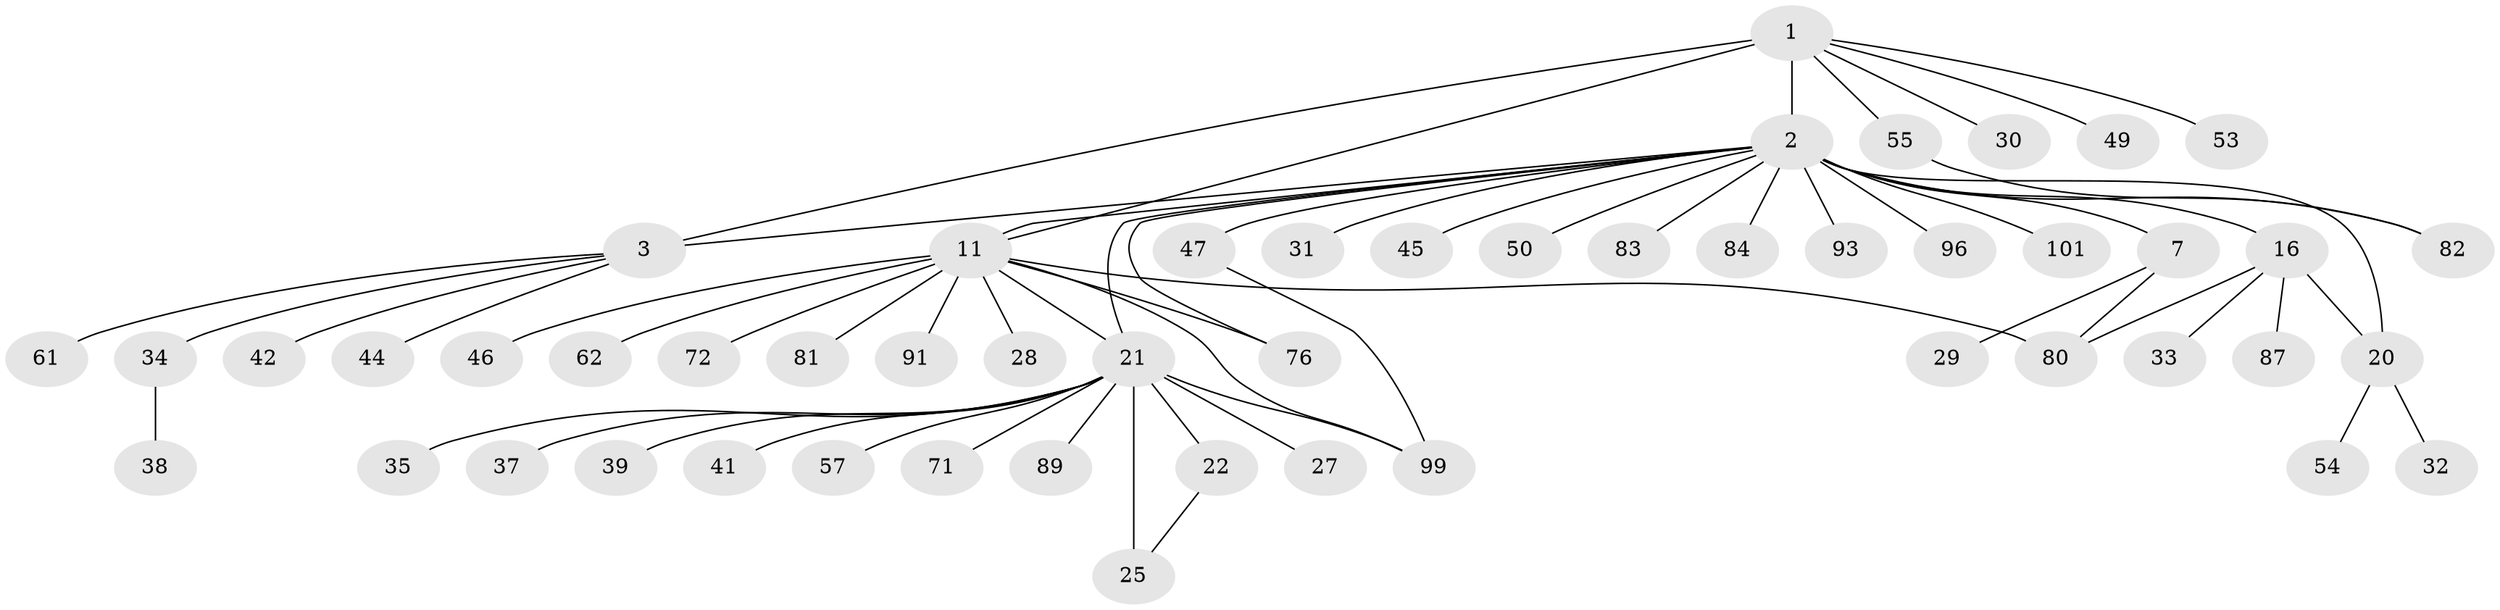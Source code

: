 // original degree distribution, {4: 0.04854368932038835, 10: 0.02912621359223301, 8: 0.04854368932038835, 7: 0.04854368932038835, 6: 0.038834951456310676, 5: 0.009708737864077669, 12: 0.009708737864077669, 11: 0.019417475728155338, 1: 0.5533980582524272, 2: 0.14563106796116504, 3: 0.04854368932038835}
// Generated by graph-tools (version 1.1) at 2025/15/03/09/25 04:15:48]
// undirected, 51 vertices, 61 edges
graph export_dot {
graph [start="1"]
  node [color=gray90,style=filled];
  1 [super="+4"];
  2 [super="+40+6+17"];
  3;
  7 [super="+9+78"];
  11 [super="+15+12+13"];
  16 [super="+51+67+65+18"];
  20;
  21 [super="+23+24+59+88"];
  22;
  25;
  27;
  28;
  29;
  30 [super="+43"];
  31;
  32;
  33 [super="+52"];
  34 [super="+60"];
  35 [super="+64+97"];
  37;
  38;
  39;
  41;
  42;
  44;
  45 [super="+98"];
  46;
  47;
  49;
  50;
  53 [super="+75"];
  54;
  55 [super="+92"];
  57;
  61;
  62;
  71 [super="+86"];
  72 [super="+85"];
  76;
  80 [super="+90"];
  81;
  82;
  83;
  84;
  87;
  89;
  91;
  93;
  96;
  99 [super="+100"];
  101;
  1 -- 2 [weight=4];
  1 -- 3 [weight=3];
  1 -- 49;
  1 -- 53;
  1 -- 55;
  1 -- 30;
  1 -- 11;
  2 -- 3;
  2 -- 76;
  2 -- 101;
  2 -- 21 [weight=3];
  2 -- 96;
  2 -- 7 [weight=6];
  2 -- 45;
  2 -- 47;
  2 -- 16 [weight=4];
  2 -- 83;
  2 -- 84;
  2 -- 20 [weight=2];
  2 -- 93;
  2 -- 31;
  2 -- 11 [weight=2];
  2 -- 82;
  2 -- 50;
  3 -- 34;
  3 -- 42;
  3 -- 44;
  3 -- 61;
  7 -- 29;
  7 -- 80;
  11 -- 72;
  11 -- 46;
  11 -- 21;
  11 -- 91;
  11 -- 28;
  11 -- 62;
  11 -- 81;
  11 -- 99;
  11 -- 80;
  11 -- 76;
  16 -- 20 [weight=2];
  16 -- 87;
  16 -- 33;
  16 -- 80;
  20 -- 32;
  20 -- 54;
  21 -- 22 [weight=3];
  21 -- 25 [weight=3];
  21 -- 37;
  21 -- 39;
  21 -- 41;
  21 -- 35;
  21 -- 71;
  21 -- 89;
  21 -- 27;
  21 -- 99;
  21 -- 57;
  22 -- 25;
  34 -- 38;
  47 -- 99;
  55 -- 82;
}
